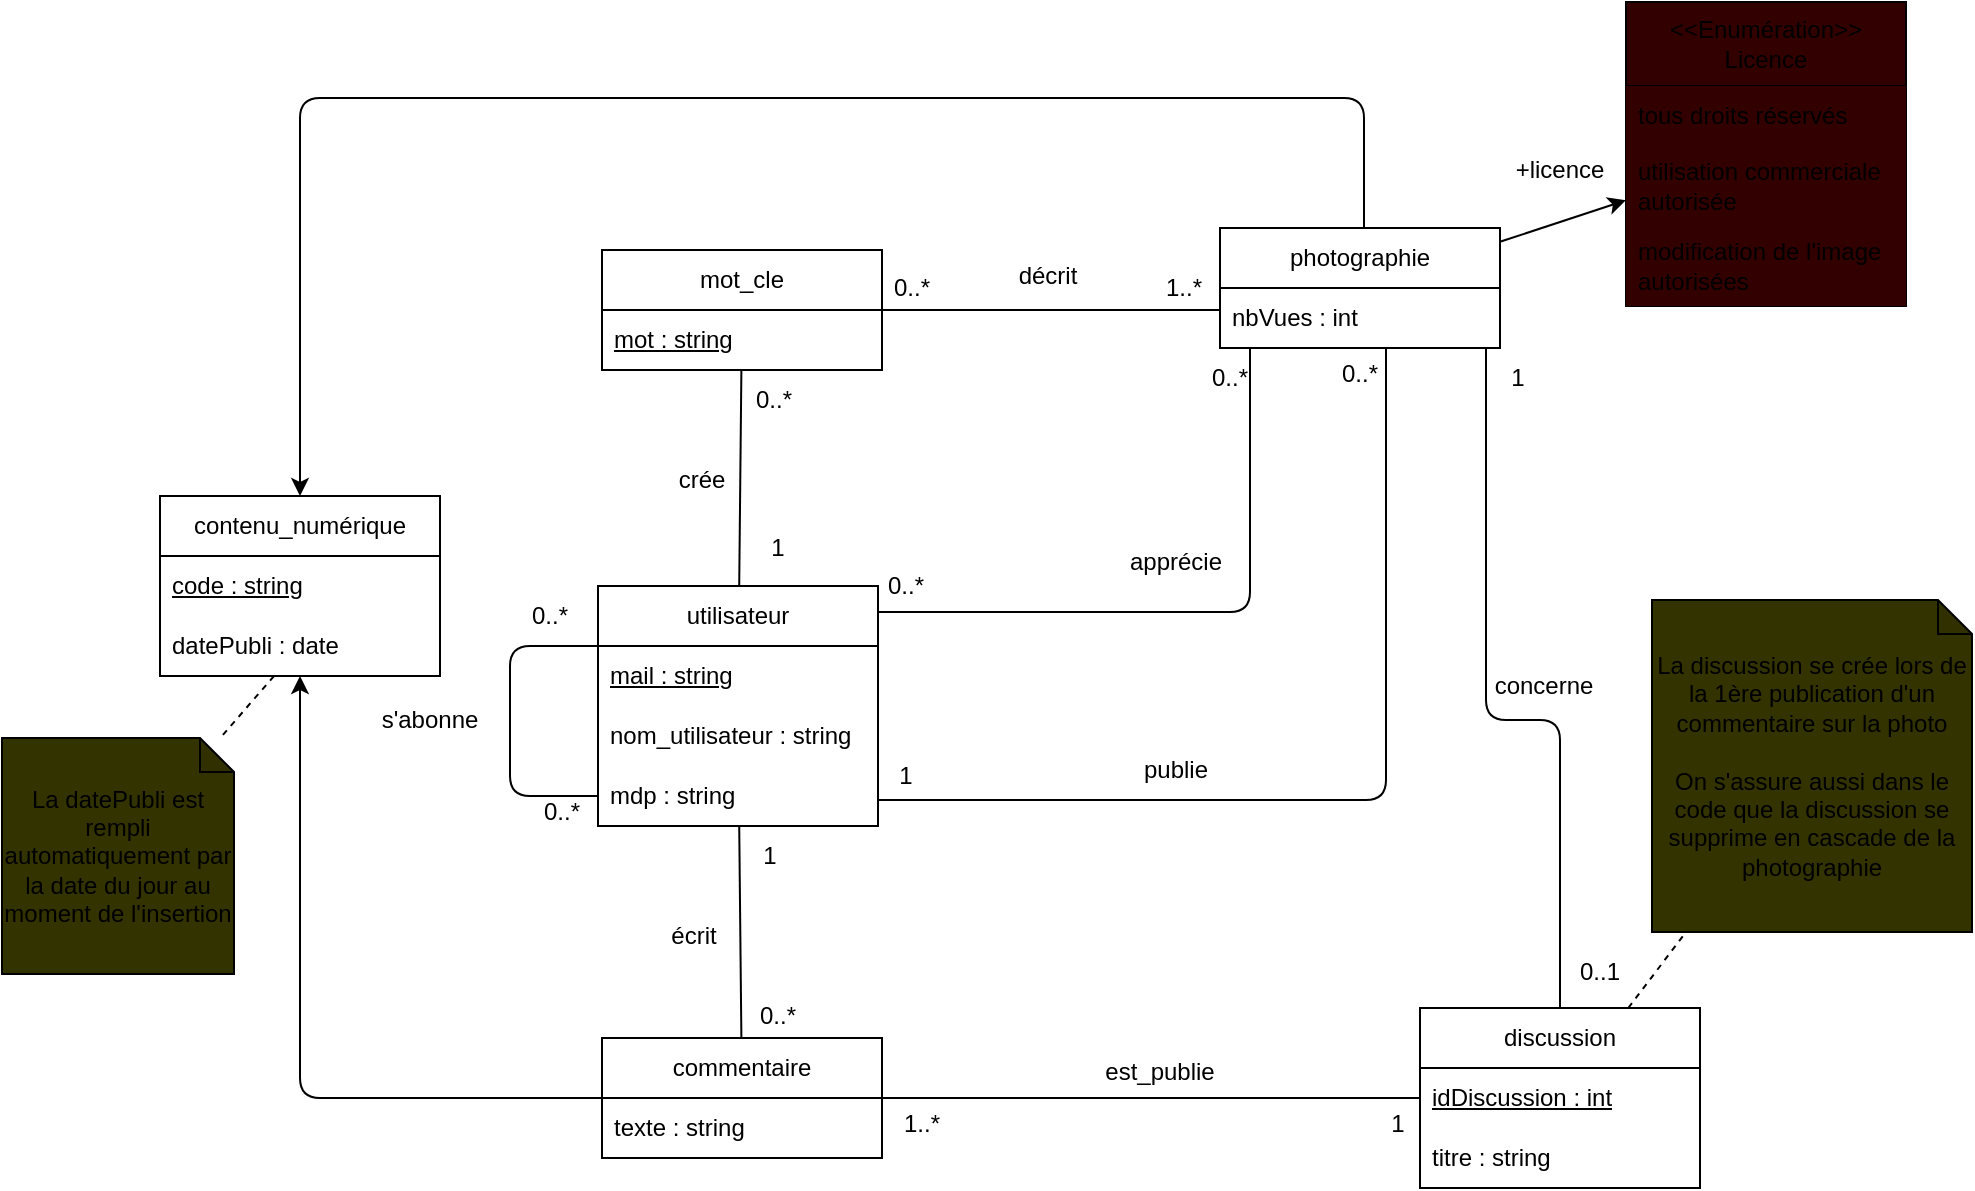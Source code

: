 <mxfile>
    <diagram id="tBTZOynKKMIQyIz6T4Pn" name="Page-1">
        <mxGraphModel dx="2071" dy="1465" grid="0" gridSize="10" guides="1" tooltips="1" connect="1" arrows="1" fold="1" page="0" pageScale="1" pageWidth="827" pageHeight="1169" math="0" shadow="0">
            <root>
                <mxCell id="0"/>
                <mxCell id="1" parent="0"/>
                <mxCell id="15" style="edgeStyle=none;html=1;endArrow=none;endFill=0;" parent="1" source="2" target="10" edge="1">
                    <mxGeometry relative="1" as="geometry"/>
                </mxCell>
                <mxCell id="48" style="edgeStyle=orthogonalEdgeStyle;html=1;endArrow=none;endFill=0;" parent="1" source="2" target="30" edge="1">
                    <mxGeometry relative="1" as="geometry">
                        <Array as="points">
                            <mxPoint x="501" y="-108"/>
                        </Array>
                    </mxGeometry>
                </mxCell>
                <mxCell id="2" value="utilisateur" style="swimlane;fontStyle=0;childLayout=stackLayout;horizontal=1;startSize=30;horizontalStack=0;resizeParent=1;resizeParentMax=0;resizeLast=0;collapsible=1;marginBottom=0;whiteSpace=wrap;html=1;" parent="1" vertex="1">
                    <mxGeometry x="175" y="-121" width="140" height="120" as="geometry"/>
                </mxCell>
                <mxCell id="3" value="&lt;u&gt;mail : string&lt;/u&gt;" style="text;strokeColor=none;fillColor=none;align=left;verticalAlign=middle;spacingLeft=4;spacingRight=4;overflow=hidden;points=[[0,0.5],[1,0.5]];portConstraint=eastwest;rotatable=0;whiteSpace=wrap;html=1;" parent="2" vertex="1">
                    <mxGeometry y="30" width="140" height="30" as="geometry"/>
                </mxCell>
                <mxCell id="4" value="nom_utilisateur&amp;nbsp;: string" style="text;strokeColor=none;fillColor=none;align=left;verticalAlign=middle;spacingLeft=4;spacingRight=4;overflow=hidden;points=[[0,0.5],[1,0.5]];portConstraint=eastwest;rotatable=0;whiteSpace=wrap;html=1;" parent="2" vertex="1">
                    <mxGeometry y="60" width="140" height="30" as="geometry"/>
                </mxCell>
                <mxCell id="5" value="mdp : string" style="text;strokeColor=none;fillColor=none;align=left;verticalAlign=middle;spacingLeft=4;spacingRight=4;overflow=hidden;points=[[0,0.5],[1,0.5]];portConstraint=eastwest;rotatable=0;whiteSpace=wrap;html=1;" parent="2" vertex="1">
                    <mxGeometry y="90" width="140" height="30" as="geometry"/>
                </mxCell>
                <mxCell id="6" style="edgeStyle=none;html=1;entryX=0;entryY=0.25;entryDx=0;entryDy=0;exitX=0;exitY=0.5;exitDx=0;exitDy=0;endArrow=none;endFill=0;" parent="2" source="5" target="2" edge="1">
                    <mxGeometry relative="1" as="geometry">
                        <mxPoint x="-186" y="37" as="targetPoint"/>
                        <mxPoint x="-36" y="65" as="sourcePoint"/>
                        <Array as="points">
                            <mxPoint x="-44" y="105"/>
                            <mxPoint x="-44" y="30"/>
                        </Array>
                    </mxGeometry>
                </mxCell>
                <mxCell id="7" value="s'abonne" style="text;html=1;strokeColor=none;fillColor=none;align=center;verticalAlign=middle;whiteSpace=wrap;rounded=0;" parent="1" vertex="1">
                    <mxGeometry x="61" y="-69" width="60" height="30" as="geometry"/>
                </mxCell>
                <mxCell id="8" value="0..*" style="text;html=1;strokeColor=none;fillColor=none;align=center;verticalAlign=middle;whiteSpace=wrap;rounded=0;" parent="1" vertex="1">
                    <mxGeometry x="121" y="-121" width="60" height="30" as="geometry"/>
                </mxCell>
                <mxCell id="9" value="0..*" style="text;html=1;strokeColor=none;fillColor=none;align=center;verticalAlign=middle;whiteSpace=wrap;rounded=0;" parent="1" vertex="1">
                    <mxGeometry x="127" y="-23" width="60" height="30" as="geometry"/>
                </mxCell>
                <mxCell id="10" value="mot_cle" style="swimlane;fontStyle=0;childLayout=stackLayout;horizontal=1;startSize=30;horizontalStack=0;resizeParent=1;resizeParentMax=0;resizeLast=0;collapsible=1;marginBottom=0;whiteSpace=wrap;html=1;" parent="1" vertex="1">
                    <mxGeometry x="177" y="-289" width="140" height="60" as="geometry"/>
                </mxCell>
                <mxCell id="11" value="&lt;u&gt;mot : string&lt;/u&gt;" style="text;strokeColor=none;fillColor=none;align=left;verticalAlign=middle;spacingLeft=4;spacingRight=4;overflow=hidden;points=[[0,0.5],[1,0.5]];portConstraint=eastwest;rotatable=0;whiteSpace=wrap;html=1;" parent="10" vertex="1">
                    <mxGeometry y="30" width="140" height="30" as="geometry"/>
                </mxCell>
                <mxCell id="16" value="0..*" style="text;html=1;strokeColor=none;fillColor=none;align=center;verticalAlign=middle;whiteSpace=wrap;rounded=0;" parent="1" vertex="1">
                    <mxGeometry x="233" y="-229" width="60" height="30" as="geometry"/>
                </mxCell>
                <mxCell id="17" value="1" style="text;html=1;strokeColor=none;fillColor=none;align=center;verticalAlign=middle;whiteSpace=wrap;rounded=0;" parent="1" vertex="1">
                    <mxGeometry x="235" y="-155" width="60" height="30" as="geometry"/>
                </mxCell>
                <mxCell id="18" value="crée" style="text;html=1;strokeColor=none;fillColor=none;align=center;verticalAlign=middle;whiteSpace=wrap;rounded=0;" parent="1" vertex="1">
                    <mxGeometry x="197" y="-189" width="60" height="30" as="geometry"/>
                </mxCell>
                <mxCell id="21" style="edgeStyle=none;html=1;endArrow=none;endFill=0;" parent="1" source="19" target="2" edge="1">
                    <mxGeometry relative="1" as="geometry"/>
                </mxCell>
                <mxCell id="19" value="commentaire" style="swimlane;fontStyle=0;childLayout=stackLayout;horizontal=1;startSize=30;horizontalStack=0;resizeParent=1;resizeParentMax=0;resizeLast=0;collapsible=1;marginBottom=0;whiteSpace=wrap;html=1;" parent="1" vertex="1">
                    <mxGeometry x="177" y="105" width="140" height="60" as="geometry"/>
                </mxCell>
                <mxCell id="20" value="texte : string" style="text;strokeColor=none;fillColor=none;align=left;verticalAlign=middle;spacingLeft=4;spacingRight=4;overflow=hidden;points=[[0,0.5],[1,0.5]];portConstraint=eastwest;rotatable=0;whiteSpace=wrap;html=1;" parent="19" vertex="1">
                    <mxGeometry y="30" width="140" height="30" as="geometry"/>
                </mxCell>
                <mxCell id="22" value="1" style="text;html=1;strokeColor=none;fillColor=none;align=center;verticalAlign=middle;whiteSpace=wrap;rounded=0;" parent="1" vertex="1">
                    <mxGeometry x="231" y="-1" width="60" height="30" as="geometry"/>
                </mxCell>
                <mxCell id="23" value="0..*" style="text;html=1;strokeColor=none;fillColor=none;align=center;verticalAlign=middle;whiteSpace=wrap;rounded=0;" parent="1" vertex="1">
                    <mxGeometry x="235" y="79" width="60" height="30" as="geometry"/>
                </mxCell>
                <mxCell id="24" value="écrit" style="text;html=1;strokeColor=none;fillColor=none;align=center;verticalAlign=middle;whiteSpace=wrap;rounded=0;" parent="1" vertex="1">
                    <mxGeometry x="193" y="39" width="60" height="30" as="geometry"/>
                </mxCell>
                <mxCell id="26" value="contenu_numérique" style="swimlane;fontStyle=0;childLayout=stackLayout;horizontal=1;startSize=30;horizontalStack=0;resizeParent=1;resizeParentMax=0;resizeLast=0;collapsible=1;marginBottom=0;whiteSpace=wrap;html=1;" parent="1" vertex="1">
                    <mxGeometry x="-44" y="-166" width="140" height="90" as="geometry"/>
                </mxCell>
                <mxCell id="27" value="&lt;u&gt;code : string&lt;/u&gt;" style="text;strokeColor=none;fillColor=none;align=left;verticalAlign=middle;spacingLeft=4;spacingRight=4;overflow=hidden;points=[[0,0.5],[1,0.5]];portConstraint=eastwest;rotatable=0;whiteSpace=wrap;html=1;" parent="26" vertex="1">
                    <mxGeometry y="30" width="140" height="30" as="geometry"/>
                </mxCell>
                <mxCell id="28" value="datePubli : date" style="text;strokeColor=none;fillColor=none;align=left;verticalAlign=middle;spacingLeft=4;spacingRight=4;overflow=hidden;points=[[0,0.5],[1,0.5]];portConstraint=eastwest;rotatable=0;whiteSpace=wrap;html=1;" parent="26" vertex="1">
                    <mxGeometry y="60" width="140" height="30" as="geometry"/>
                </mxCell>
                <mxCell id="29" style="edgeStyle=orthogonalEdgeStyle;html=1;endArrow=classic;endFill=1;" parent="1" source="19" target="26" edge="1">
                    <mxGeometry relative="1" as="geometry"/>
                </mxCell>
                <mxCell id="43" style="edgeStyle=orthogonalEdgeStyle;html=1;endArrow=classic;endFill=1;" parent="1" source="30" target="26" edge="1">
                    <mxGeometry relative="1" as="geometry">
                        <Array as="points">
                            <mxPoint x="558" y="-365"/>
                            <mxPoint x="26" y="-365"/>
                        </Array>
                    </mxGeometry>
                </mxCell>
                <mxCell id="72" style="html=1;endArrow=classic;endFill=1;" parent="1" source="30" target="67" edge="1">
                    <mxGeometry relative="1" as="geometry"/>
                </mxCell>
                <mxCell id="30" value="photographie" style="swimlane;fontStyle=0;childLayout=stackLayout;horizontal=1;startSize=30;horizontalStack=0;resizeParent=1;resizeParentMax=0;resizeLast=0;collapsible=1;marginBottom=0;whiteSpace=wrap;html=1;" parent="1" vertex="1">
                    <mxGeometry x="486" y="-300" width="140" height="60" as="geometry"/>
                </mxCell>
                <mxCell id="79" value="nbVues : int" style="text;strokeColor=none;fillColor=none;align=left;verticalAlign=middle;spacingLeft=4;spacingRight=4;overflow=hidden;points=[[0,0.5],[1,0.5]];portConstraint=eastwest;rotatable=0;whiteSpace=wrap;html=1;" vertex="1" parent="30">
                    <mxGeometry y="30" width="140" height="30" as="geometry"/>
                </mxCell>
                <mxCell id="35" style="edgeStyle=orthogonalEdgeStyle;html=1;endArrow=none;endFill=0;" parent="1" source="2" target="30" edge="1">
                    <mxGeometry relative="1" as="geometry">
                        <mxPoint x="592.812" y="-63" as="sourcePoint"/>
                        <mxPoint x="398" y="123.551" as="targetPoint"/>
                        <Array as="points">
                            <mxPoint x="569" y="-14"/>
                        </Array>
                    </mxGeometry>
                </mxCell>
                <mxCell id="36" value="publie" style="text;html=1;strokeColor=none;fillColor=none;align=center;verticalAlign=middle;whiteSpace=wrap;rounded=0;" parent="1" vertex="1">
                    <mxGeometry x="434" y="-44" width="60" height="30" as="geometry"/>
                </mxCell>
                <mxCell id="40" value="0..*" style="text;html=1;strokeColor=none;fillColor=none;align=center;verticalAlign=middle;whiteSpace=wrap;rounded=0;" parent="1" vertex="1">
                    <mxGeometry x="526" y="-242" width="60" height="30" as="geometry"/>
                </mxCell>
                <mxCell id="42" value="1" style="text;html=1;strokeColor=none;fillColor=none;align=center;verticalAlign=middle;whiteSpace=wrap;rounded=0;" parent="1" vertex="1">
                    <mxGeometry x="299" y="-41" width="60" height="30" as="geometry"/>
                </mxCell>
                <mxCell id="44" style="edgeStyle=orthogonalEdgeStyle;html=1;endArrow=none;endFill=0;" parent="1" source="11" target="30" edge="1">
                    <mxGeometry relative="1" as="geometry">
                        <Array as="points">
                            <mxPoint x="358" y="-259"/>
                            <mxPoint x="358" y="-259"/>
                        </Array>
                    </mxGeometry>
                </mxCell>
                <mxCell id="45" value="0..*" style="text;html=1;strokeColor=none;fillColor=none;align=center;verticalAlign=middle;whiteSpace=wrap;rounded=0;" parent="1" vertex="1">
                    <mxGeometry x="302" y="-285" width="60" height="30" as="geometry"/>
                </mxCell>
                <mxCell id="46" value="1..*" style="text;html=1;strokeColor=none;fillColor=none;align=center;verticalAlign=middle;whiteSpace=wrap;rounded=0;" parent="1" vertex="1">
                    <mxGeometry x="438" y="-285" width="60" height="30" as="geometry"/>
                </mxCell>
                <mxCell id="47" value="décrit" style="text;html=1;strokeColor=none;fillColor=none;align=center;verticalAlign=middle;whiteSpace=wrap;rounded=0;" parent="1" vertex="1">
                    <mxGeometry x="370" y="-291" width="60" height="30" as="geometry"/>
                </mxCell>
                <mxCell id="49" value="0..*" style="text;html=1;strokeColor=none;fillColor=none;align=center;verticalAlign=middle;whiteSpace=wrap;rounded=0;" parent="1" vertex="1">
                    <mxGeometry x="461" y="-240" width="60" height="30" as="geometry"/>
                </mxCell>
                <mxCell id="50" value="0..*" style="text;html=1;strokeColor=none;fillColor=none;align=center;verticalAlign=middle;whiteSpace=wrap;rounded=0;" parent="1" vertex="1">
                    <mxGeometry x="299" y="-136" width="60" height="30" as="geometry"/>
                </mxCell>
                <mxCell id="51" value="apprécie" style="text;html=1;strokeColor=none;fillColor=none;align=center;verticalAlign=middle;whiteSpace=wrap;rounded=0;" parent="1" vertex="1">
                    <mxGeometry x="434" y="-148" width="60" height="30" as="geometry"/>
                </mxCell>
                <mxCell id="60" style="edgeStyle=orthogonalEdgeStyle;html=1;endArrow=none;endFill=0;" parent="1" source="52" target="30" edge="1">
                    <mxGeometry relative="1" as="geometry">
                        <Array as="points">
                            <mxPoint x="656" y="-54"/>
                            <mxPoint x="619" y="-54"/>
                        </Array>
                    </mxGeometry>
                </mxCell>
                <mxCell id="52" value="discussion" style="swimlane;fontStyle=0;childLayout=stackLayout;horizontal=1;startSize=30;horizontalStack=0;resizeParent=1;resizeParentMax=0;resizeLast=0;collapsible=1;marginBottom=0;whiteSpace=wrap;html=1;" parent="1" vertex="1">
                    <mxGeometry x="586" y="90" width="140" height="90" as="geometry"/>
                </mxCell>
                <mxCell id="53" value="&lt;u&gt;idDiscussion : int&lt;/u&gt;" style="text;strokeColor=none;fillColor=none;align=left;verticalAlign=middle;spacingLeft=4;spacingRight=4;overflow=hidden;points=[[0,0.5],[1,0.5]];portConstraint=eastwest;rotatable=0;whiteSpace=wrap;html=1;" parent="52" vertex="1">
                    <mxGeometry y="30" width="140" height="30" as="geometry"/>
                </mxCell>
                <mxCell id="54" value="titre : string" style="text;strokeColor=none;fillColor=none;align=left;verticalAlign=middle;spacingLeft=4;spacingRight=4;overflow=hidden;points=[[0,0.5],[1,0.5]];portConstraint=eastwest;rotatable=0;whiteSpace=wrap;html=1;" parent="52" vertex="1">
                    <mxGeometry y="60" width="140" height="30" as="geometry"/>
                </mxCell>
                <mxCell id="56" style="edgeStyle=orthogonalEdgeStyle;html=1;endArrow=none;endFill=0;" parent="1" source="20" target="52" edge="1">
                    <mxGeometry relative="1" as="geometry">
                        <Array as="points">
                            <mxPoint x="388" y="135"/>
                            <mxPoint x="388" y="135"/>
                        </Array>
                    </mxGeometry>
                </mxCell>
                <mxCell id="57" value="1" style="text;html=1;strokeColor=none;fillColor=none;align=center;verticalAlign=middle;whiteSpace=wrap;rounded=0;" parent="1" vertex="1">
                    <mxGeometry x="545" y="133" width="60" height="30" as="geometry"/>
                </mxCell>
                <mxCell id="58" value="1..*" style="text;html=1;strokeColor=none;fillColor=none;align=center;verticalAlign=middle;whiteSpace=wrap;rounded=0;" parent="1" vertex="1">
                    <mxGeometry x="307" y="133" width="60" height="30" as="geometry"/>
                </mxCell>
                <mxCell id="59" value="est_publie" style="text;html=1;strokeColor=none;fillColor=none;align=center;verticalAlign=middle;whiteSpace=wrap;rounded=0;" parent="1" vertex="1">
                    <mxGeometry x="426" y="107" width="60" height="30" as="geometry"/>
                </mxCell>
                <mxCell id="61" value="concerne" style="text;html=1;strokeColor=none;fillColor=none;align=center;verticalAlign=middle;whiteSpace=wrap;rounded=0;" parent="1" vertex="1">
                    <mxGeometry x="618" y="-86" width="60" height="30" as="geometry"/>
                </mxCell>
                <mxCell id="62" value="1" style="text;html=1;strokeColor=none;fillColor=none;align=center;verticalAlign=middle;whiteSpace=wrap;rounded=0;" parent="1" vertex="1">
                    <mxGeometry x="605" y="-240" width="60" height="30" as="geometry"/>
                </mxCell>
                <mxCell id="63" value="0..1" style="text;html=1;strokeColor=none;fillColor=none;align=center;verticalAlign=middle;whiteSpace=wrap;rounded=0;" parent="1" vertex="1">
                    <mxGeometry x="646" y="57" width="60" height="30" as="geometry"/>
                </mxCell>
                <mxCell id="64" value="La discussion se crée lors de la 1ère publication d'un commentaire sur la photo&lt;br&gt;&lt;br&gt;On s'assure aussi dans le code que la discussion se supprime en cascade de la photographie" style="shape=note;whiteSpace=wrap;html=1;backgroundOutline=1;darkOpacity=0.05;strokeColor=default;size=17;fillColor=#333300;gradientColor=none;" parent="1" vertex="1">
                    <mxGeometry x="702" y="-114" width="160" height="166" as="geometry"/>
                </mxCell>
                <mxCell id="66" value="" style="endArrow=none;dashed=1;html=1;" parent="1" source="52" target="64" edge="1">
                    <mxGeometry width="50" height="50" relative="1" as="geometry">
                        <mxPoint x="332" y="-37" as="sourcePoint"/>
                        <mxPoint x="382" y="-87" as="targetPoint"/>
                    </mxGeometry>
                </mxCell>
                <mxCell id="67" value="&amp;lt;&amp;lt;Enumération&amp;gt;&amp;gt;&lt;br&gt;Licence" style="swimlane;fontStyle=0;childLayout=stackLayout;horizontal=1;startSize=42;horizontalStack=0;resizeParent=1;resizeParentMax=0;resizeLast=0;collapsible=1;marginBottom=0;whiteSpace=wrap;html=1;fillColor=#330000;gradientColor=none;swimlaneFillColor=none;glass=0;rounded=0;shadow=0;" parent="1" vertex="1">
                    <mxGeometry x="689" y="-413" width="140" height="152" as="geometry"/>
                </mxCell>
                <mxCell id="68" value="tous droits réservés" style="text;strokeColor=none;fillColor=#330000;align=left;verticalAlign=middle;spacingLeft=4;spacingRight=4;overflow=hidden;points=[[0,0.5],[1,0.5]];portConstraint=eastwest;rotatable=0;whiteSpace=wrap;html=1;" parent="67" vertex="1">
                    <mxGeometry y="42" width="140" height="30" as="geometry"/>
                </mxCell>
                <mxCell id="69" value="utilisation commerciale autorisée" style="text;strokeColor=none;fillColor=#330000;align=left;verticalAlign=middle;spacingLeft=4;spacingRight=4;overflow=hidden;points=[[0,0.5],[1,0.5]];portConstraint=eastwest;rotatable=0;whiteSpace=wrap;html=1;" parent="67" vertex="1">
                    <mxGeometry y="72" width="140" height="40" as="geometry"/>
                </mxCell>
                <mxCell id="70" value="modification de l'image autorisées" style="text;strokeColor=none;fillColor=#330000;align=left;verticalAlign=middle;spacingLeft=4;spacingRight=4;overflow=hidden;points=[[0,0.5],[1,0.5]];portConstraint=eastwest;rotatable=0;whiteSpace=wrap;html=1;" parent="67" vertex="1">
                    <mxGeometry y="112" width="140" height="40" as="geometry"/>
                </mxCell>
                <mxCell id="73" value="+licence" style="text;html=1;strokeColor=none;fillColor=none;align=center;verticalAlign=middle;whiteSpace=wrap;rounded=0;shadow=0;glass=0;sketch=0;" parent="1" vertex="1">
                    <mxGeometry x="626" y="-344" width="60" height="30" as="geometry"/>
                </mxCell>
                <mxCell id="77" value="La datePubli est rempli automatiquement par la date du jour au moment de l'insertion" style="shape=note;whiteSpace=wrap;html=1;backgroundOutline=1;darkOpacity=0.05;strokeColor=default;size=17;fillColor=#333300;gradientColor=none;" vertex="1" parent="1">
                    <mxGeometry x="-123" y="-45" width="116" height="118" as="geometry"/>
                </mxCell>
                <mxCell id="78" value="" style="endArrow=none;dashed=1;html=1;" edge="1" parent="1" source="28" target="77">
                    <mxGeometry width="50" height="50" relative="1" as="geometry">
                        <mxPoint x="730.65" y="100" as="sourcePoint"/>
                        <mxPoint x="800" y="51.729" as="targetPoint"/>
                    </mxGeometry>
                </mxCell>
            </root>
        </mxGraphModel>
    </diagram>
</mxfile>